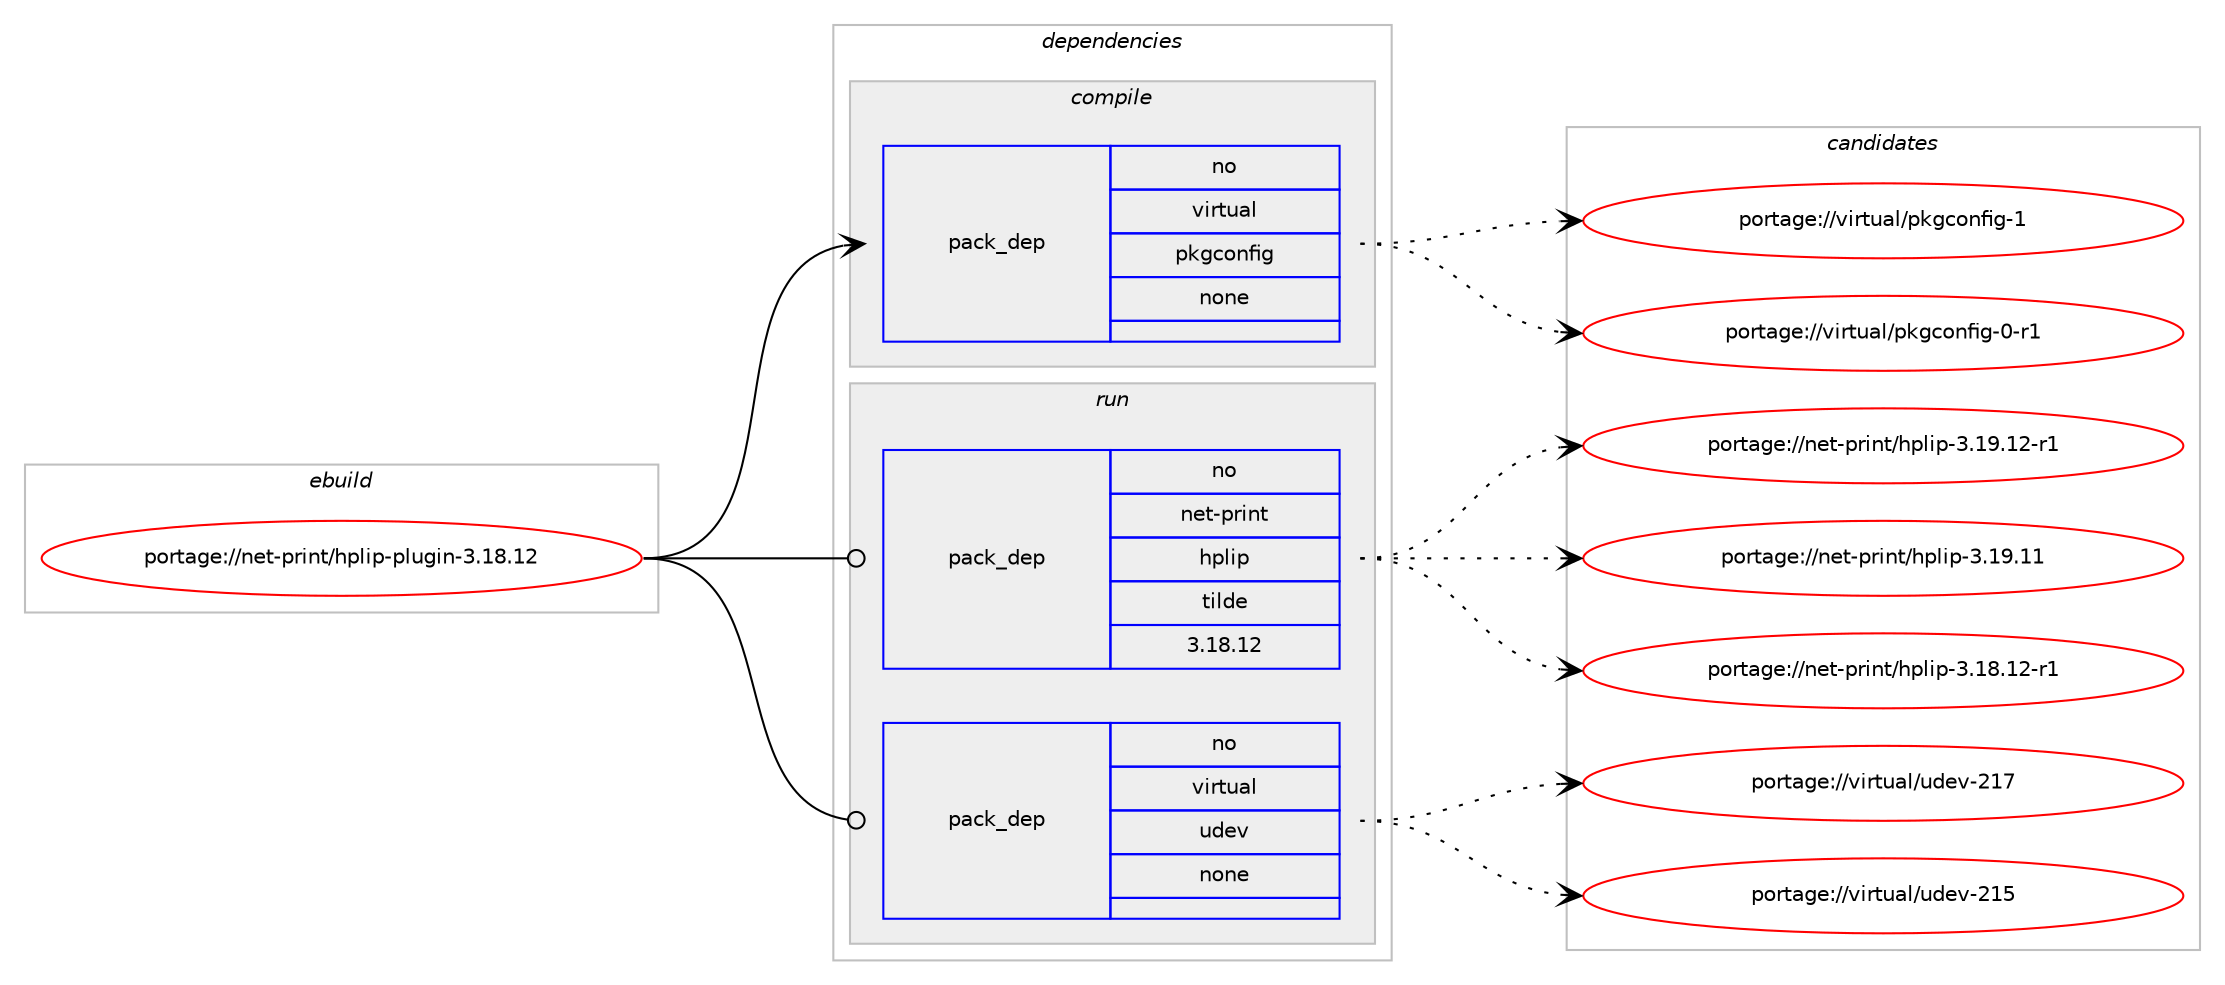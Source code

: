digraph prolog {

# *************
# Graph options
# *************

newrank=true;
concentrate=true;
compound=true;
graph [rankdir=LR,fontname=Helvetica,fontsize=10,ranksep=1.5];#, ranksep=2.5, nodesep=0.2];
edge  [arrowhead=vee];
node  [fontname=Helvetica,fontsize=10];

# **********
# The ebuild
# **********

subgraph cluster_leftcol {
color=gray;
rank=same;
label=<<i>ebuild</i>>;
id [label="portage://net-print/hplip-plugin-3.18.12", color=red, width=4, href="../net-print/hplip-plugin-3.18.12.svg"];
}

# ****************
# The dependencies
# ****************

subgraph cluster_midcol {
color=gray;
label=<<i>dependencies</i>>;
subgraph cluster_compile {
fillcolor="#eeeeee";
style=filled;
label=<<i>compile</i>>;
subgraph pack38167 {
dependency47804 [label=<<TABLE BORDER="0" CELLBORDER="1" CELLSPACING="0" CELLPADDING="4" WIDTH="220"><TR><TD ROWSPAN="6" CELLPADDING="30">pack_dep</TD></TR><TR><TD WIDTH="110">no</TD></TR><TR><TD>virtual</TD></TR><TR><TD>pkgconfig</TD></TR><TR><TD>none</TD></TR><TR><TD></TD></TR></TABLE>>, shape=none, color=blue];
}
id:e -> dependency47804:w [weight=20,style="solid",arrowhead="vee"];
}
subgraph cluster_compileandrun {
fillcolor="#eeeeee";
style=filled;
label=<<i>compile and run</i>>;
}
subgraph cluster_run {
fillcolor="#eeeeee";
style=filled;
label=<<i>run</i>>;
subgraph pack38168 {
dependency47805 [label=<<TABLE BORDER="0" CELLBORDER="1" CELLSPACING="0" CELLPADDING="4" WIDTH="220"><TR><TD ROWSPAN="6" CELLPADDING="30">pack_dep</TD></TR><TR><TD WIDTH="110">no</TD></TR><TR><TD>net-print</TD></TR><TR><TD>hplip</TD></TR><TR><TD>tilde</TD></TR><TR><TD>3.18.12</TD></TR></TABLE>>, shape=none, color=blue];
}
id:e -> dependency47805:w [weight=20,style="solid",arrowhead="odot"];
subgraph pack38169 {
dependency47806 [label=<<TABLE BORDER="0" CELLBORDER="1" CELLSPACING="0" CELLPADDING="4" WIDTH="220"><TR><TD ROWSPAN="6" CELLPADDING="30">pack_dep</TD></TR><TR><TD WIDTH="110">no</TD></TR><TR><TD>virtual</TD></TR><TR><TD>udev</TD></TR><TR><TD>none</TD></TR><TR><TD></TD></TR></TABLE>>, shape=none, color=blue];
}
id:e -> dependency47806:w [weight=20,style="solid",arrowhead="odot"];
}
}

# **************
# The candidates
# **************

subgraph cluster_choices {
rank=same;
color=gray;
label=<<i>candidates</i>>;

subgraph choice38167 {
color=black;
nodesep=1;
choice1181051141161179710847112107103991111101021051034549 [label="portage://virtual/pkgconfig-1", color=red, width=4,href="../virtual/pkgconfig-1.svg"];
choice11810511411611797108471121071039911111010210510345484511449 [label="portage://virtual/pkgconfig-0-r1", color=red, width=4,href="../virtual/pkgconfig-0-r1.svg"];
dependency47804:e -> choice1181051141161179710847112107103991111101021051034549:w [style=dotted,weight="100"];
dependency47804:e -> choice11810511411611797108471121071039911111010210510345484511449:w [style=dotted,weight="100"];
}
subgraph choice38168 {
color=black;
nodesep=1;
choice110101116451121141051101164710411210810511245514649574649504511449 [label="portage://net-print/hplip-3.19.12-r1", color=red, width=4,href="../net-print/hplip-3.19.12-r1.svg"];
choice11010111645112114105110116471041121081051124551464957464949 [label="portage://net-print/hplip-3.19.11", color=red, width=4,href="../net-print/hplip-3.19.11.svg"];
choice110101116451121141051101164710411210810511245514649564649504511449 [label="portage://net-print/hplip-3.18.12-r1", color=red, width=4,href="../net-print/hplip-3.18.12-r1.svg"];
dependency47805:e -> choice110101116451121141051101164710411210810511245514649574649504511449:w [style=dotted,weight="100"];
dependency47805:e -> choice11010111645112114105110116471041121081051124551464957464949:w [style=dotted,weight="100"];
dependency47805:e -> choice110101116451121141051101164710411210810511245514649564649504511449:w [style=dotted,weight="100"];
}
subgraph choice38169 {
color=black;
nodesep=1;
choice118105114116117971084711710010111845504955 [label="portage://virtual/udev-217", color=red, width=4,href="../virtual/udev-217.svg"];
choice118105114116117971084711710010111845504953 [label="portage://virtual/udev-215", color=red, width=4,href="../virtual/udev-215.svg"];
dependency47806:e -> choice118105114116117971084711710010111845504955:w [style=dotted,weight="100"];
dependency47806:e -> choice118105114116117971084711710010111845504953:w [style=dotted,weight="100"];
}
}

}
